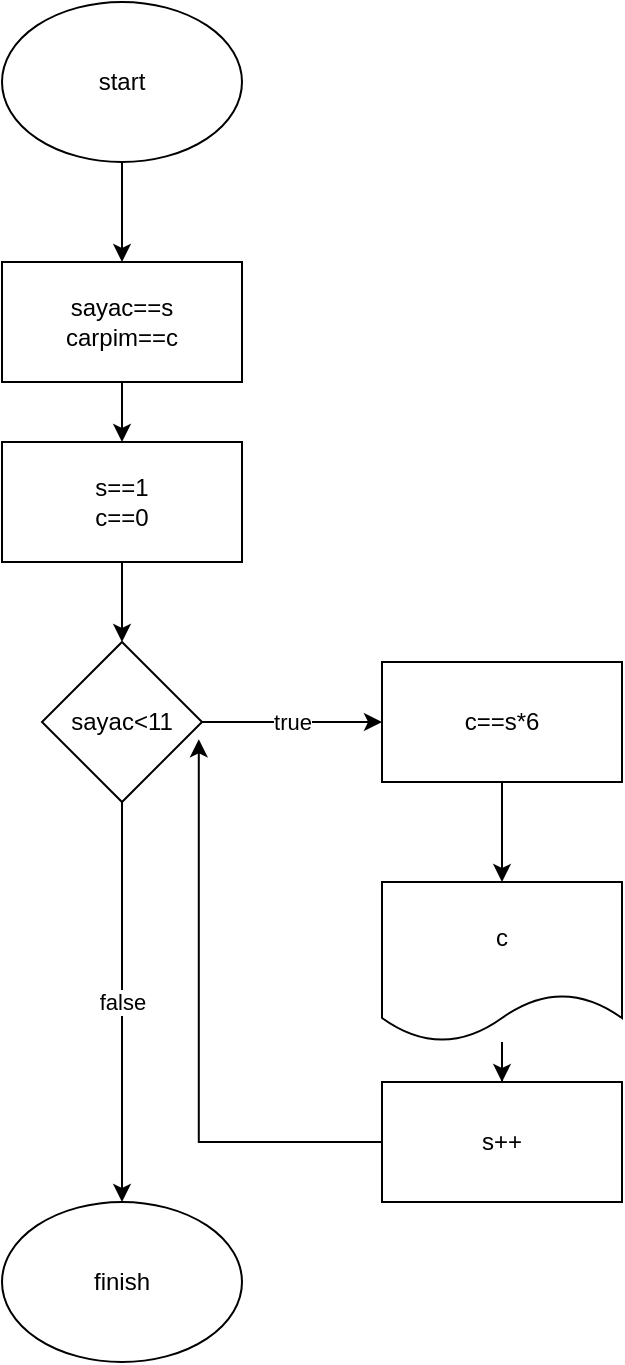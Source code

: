 <mxfile version="22.0.3" type="device">
  <diagram name="Sayfa -1" id="_PvHEGYBJEPAHW9gNNoB">
    <mxGraphModel dx="1036" dy="606" grid="1" gridSize="10" guides="1" tooltips="1" connect="1" arrows="1" fold="1" page="1" pageScale="1" pageWidth="827" pageHeight="1169" math="0" shadow="0">
      <root>
        <mxCell id="0" />
        <mxCell id="1" parent="0" />
        <mxCell id="P8YTLVGRNUJ8Om8dEajW-2" style="edgeStyle=orthogonalEdgeStyle;rounded=0;orthogonalLoop=1;jettySize=auto;html=1;" edge="1" parent="1" source="P8YTLVGRNUJ8Om8dEajW-1" target="P8YTLVGRNUJ8Om8dEajW-3">
          <mxGeometry relative="1" as="geometry">
            <mxPoint x="400" y="160" as="targetPoint" />
          </mxGeometry>
        </mxCell>
        <mxCell id="P8YTLVGRNUJ8Om8dEajW-1" value="start" style="ellipse;whiteSpace=wrap;html=1;" vertex="1" parent="1">
          <mxGeometry x="340" width="120" height="80" as="geometry" />
        </mxCell>
        <mxCell id="P8YTLVGRNUJ8Om8dEajW-4" style="edgeStyle=orthogonalEdgeStyle;rounded=0;orthogonalLoop=1;jettySize=auto;html=1;" edge="1" parent="1" source="P8YTLVGRNUJ8Om8dEajW-3" target="P8YTLVGRNUJ8Om8dEajW-5">
          <mxGeometry relative="1" as="geometry">
            <mxPoint x="400" y="240" as="targetPoint" />
          </mxGeometry>
        </mxCell>
        <mxCell id="P8YTLVGRNUJ8Om8dEajW-3" value="sayac==s&lt;br&gt;carpim==c" style="rounded=0;whiteSpace=wrap;html=1;" vertex="1" parent="1">
          <mxGeometry x="340" y="130" width="120" height="60" as="geometry" />
        </mxCell>
        <mxCell id="P8YTLVGRNUJ8Om8dEajW-6" style="edgeStyle=orthogonalEdgeStyle;rounded=0;orthogonalLoop=1;jettySize=auto;html=1;" edge="1" parent="1" source="P8YTLVGRNUJ8Om8dEajW-5" target="P8YTLVGRNUJ8Om8dEajW-7">
          <mxGeometry relative="1" as="geometry">
            <mxPoint x="400" y="360" as="targetPoint" />
          </mxGeometry>
        </mxCell>
        <mxCell id="P8YTLVGRNUJ8Om8dEajW-5" value="s==1&lt;br&gt;c==0" style="rounded=0;whiteSpace=wrap;html=1;" vertex="1" parent="1">
          <mxGeometry x="340" y="220" width="120" height="60" as="geometry" />
        </mxCell>
        <mxCell id="P8YTLVGRNUJ8Om8dEajW-8" value="true" style="edgeStyle=orthogonalEdgeStyle;rounded=0;orthogonalLoop=1;jettySize=auto;html=1;" edge="1" parent="1" source="P8YTLVGRNUJ8Om8dEajW-7" target="P8YTLVGRNUJ8Om8dEajW-9">
          <mxGeometry relative="1" as="geometry">
            <mxPoint x="520" y="360" as="targetPoint" />
          </mxGeometry>
        </mxCell>
        <mxCell id="P8YTLVGRNUJ8Om8dEajW-15" value="false" style="edgeStyle=orthogonalEdgeStyle;rounded=0;orthogonalLoop=1;jettySize=auto;html=1;" edge="1" parent="1" source="P8YTLVGRNUJ8Om8dEajW-7" target="P8YTLVGRNUJ8Om8dEajW-16">
          <mxGeometry relative="1" as="geometry">
            <mxPoint x="400" y="640" as="targetPoint" />
          </mxGeometry>
        </mxCell>
        <mxCell id="P8YTLVGRNUJ8Om8dEajW-7" value="sayac&amp;lt;11" style="rhombus;whiteSpace=wrap;html=1;" vertex="1" parent="1">
          <mxGeometry x="360" y="320" width="80" height="80" as="geometry" />
        </mxCell>
        <mxCell id="P8YTLVGRNUJ8Om8dEajW-10" style="edgeStyle=orthogonalEdgeStyle;rounded=0;orthogonalLoop=1;jettySize=auto;html=1;" edge="1" parent="1" source="P8YTLVGRNUJ8Om8dEajW-9" target="P8YTLVGRNUJ8Om8dEajW-11">
          <mxGeometry relative="1" as="geometry">
            <mxPoint x="590" y="480" as="targetPoint" />
          </mxGeometry>
        </mxCell>
        <mxCell id="P8YTLVGRNUJ8Om8dEajW-9" value="c==s*6" style="rounded=0;whiteSpace=wrap;html=1;" vertex="1" parent="1">
          <mxGeometry x="530" y="330" width="120" height="60" as="geometry" />
        </mxCell>
        <mxCell id="P8YTLVGRNUJ8Om8dEajW-12" style="edgeStyle=orthogonalEdgeStyle;rounded=0;orthogonalLoop=1;jettySize=auto;html=1;" edge="1" parent="1" source="P8YTLVGRNUJ8Om8dEajW-11" target="P8YTLVGRNUJ8Om8dEajW-13">
          <mxGeometry relative="1" as="geometry">
            <mxPoint x="590" y="570" as="targetPoint" />
          </mxGeometry>
        </mxCell>
        <mxCell id="P8YTLVGRNUJ8Om8dEajW-11" value="c" style="shape=document;whiteSpace=wrap;html=1;boundedLbl=1;" vertex="1" parent="1">
          <mxGeometry x="530" y="440" width="120" height="80" as="geometry" />
        </mxCell>
        <mxCell id="P8YTLVGRNUJ8Om8dEajW-13" value="s++" style="rounded=0;whiteSpace=wrap;html=1;" vertex="1" parent="1">
          <mxGeometry x="530" y="540" width="120" height="60" as="geometry" />
        </mxCell>
        <mxCell id="P8YTLVGRNUJ8Om8dEajW-14" style="edgeStyle=orthogonalEdgeStyle;rounded=0;orthogonalLoop=1;jettySize=auto;html=1;entryX=0.98;entryY=0.608;entryDx=0;entryDy=0;entryPerimeter=0;" edge="1" parent="1" source="P8YTLVGRNUJ8Om8dEajW-13" target="P8YTLVGRNUJ8Om8dEajW-7">
          <mxGeometry relative="1" as="geometry" />
        </mxCell>
        <mxCell id="P8YTLVGRNUJ8Om8dEajW-16" value="finish" style="ellipse;whiteSpace=wrap;html=1;" vertex="1" parent="1">
          <mxGeometry x="340" y="600" width="120" height="80" as="geometry" />
        </mxCell>
      </root>
    </mxGraphModel>
  </diagram>
</mxfile>
